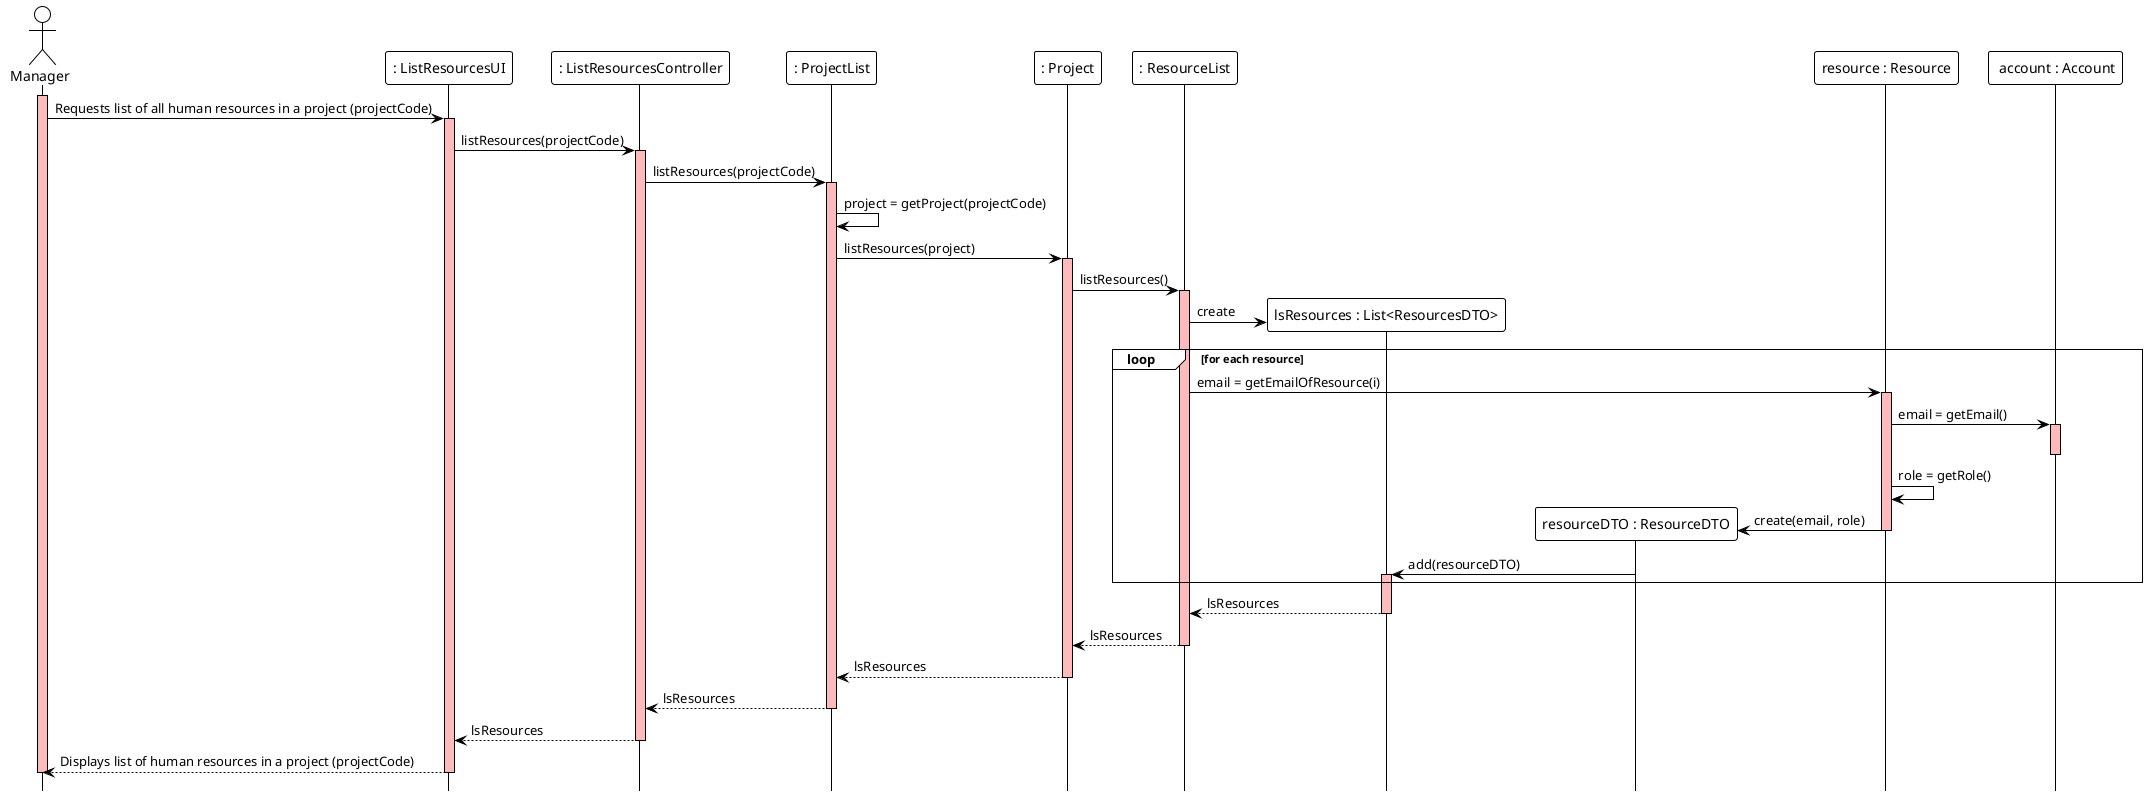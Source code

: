 @startuml
!theme plain
hide footbox

actor Manager as Manager
participant ": ListResourcesUI" as UI
participant ": ListResourcesController" as Controller
participant ": ProjectList" as ProjectList
participant ": Project" as project
participant ": ResourceList" as ResourceList
participant "lsResources : List<ResourcesDTO>" as DTOList
participant "resourceDTO : ResourceDTO" as DTO
participant "resource : Resource" as Resource
participant " account : Account" as account

activate Manager #FFBBBB
Manager ->  UI: Requests list of all human resources in a project (projectCode)

activate UI #FFBBBB
UI -> Controller: listResources(projectCode)

activate Controller #FFBBBB
Controller -> ProjectList: listResources(projectCode)

activate ProjectList #FFBBBB
ProjectList -> ProjectList : project = getProject(projectCode)
ProjectList -> project : listResources(project)
activate project #FFBBBB
project -> ResourceList : listResources()
activate ResourceList #FFBBBB
ResourceList -> DTOList ** : create

loop for each resource
ResourceList -> Resource : email = getEmailOfResource(i)
activate Resource #FFBBBB
Resource -> account : email = getEmail()
activate account #FFBBBB
deactivate account
Resource -> Resource : role = getRole()
Resource -> DTO ** : create(email, role)
deactivate Resource

DTO -> DTOList : add(resourceDTO)
activate DTOList #FFBBBB

end

DTOList --> ResourceList: lsResources
deactivate DTOList
ResourceList --> project : lsResources
deactivate ResourceList
project --> ProjectList : lsResources
deactivate project
ProjectList --> Controller : lsResources
deactivate ProjectList
Controller --> UI : lsResources
deactivate Controller

UI --> Manager: Displays list of human resources in a project (projectCode)
deactivate UI
deactivate Manager #FFBBBB
@enduml